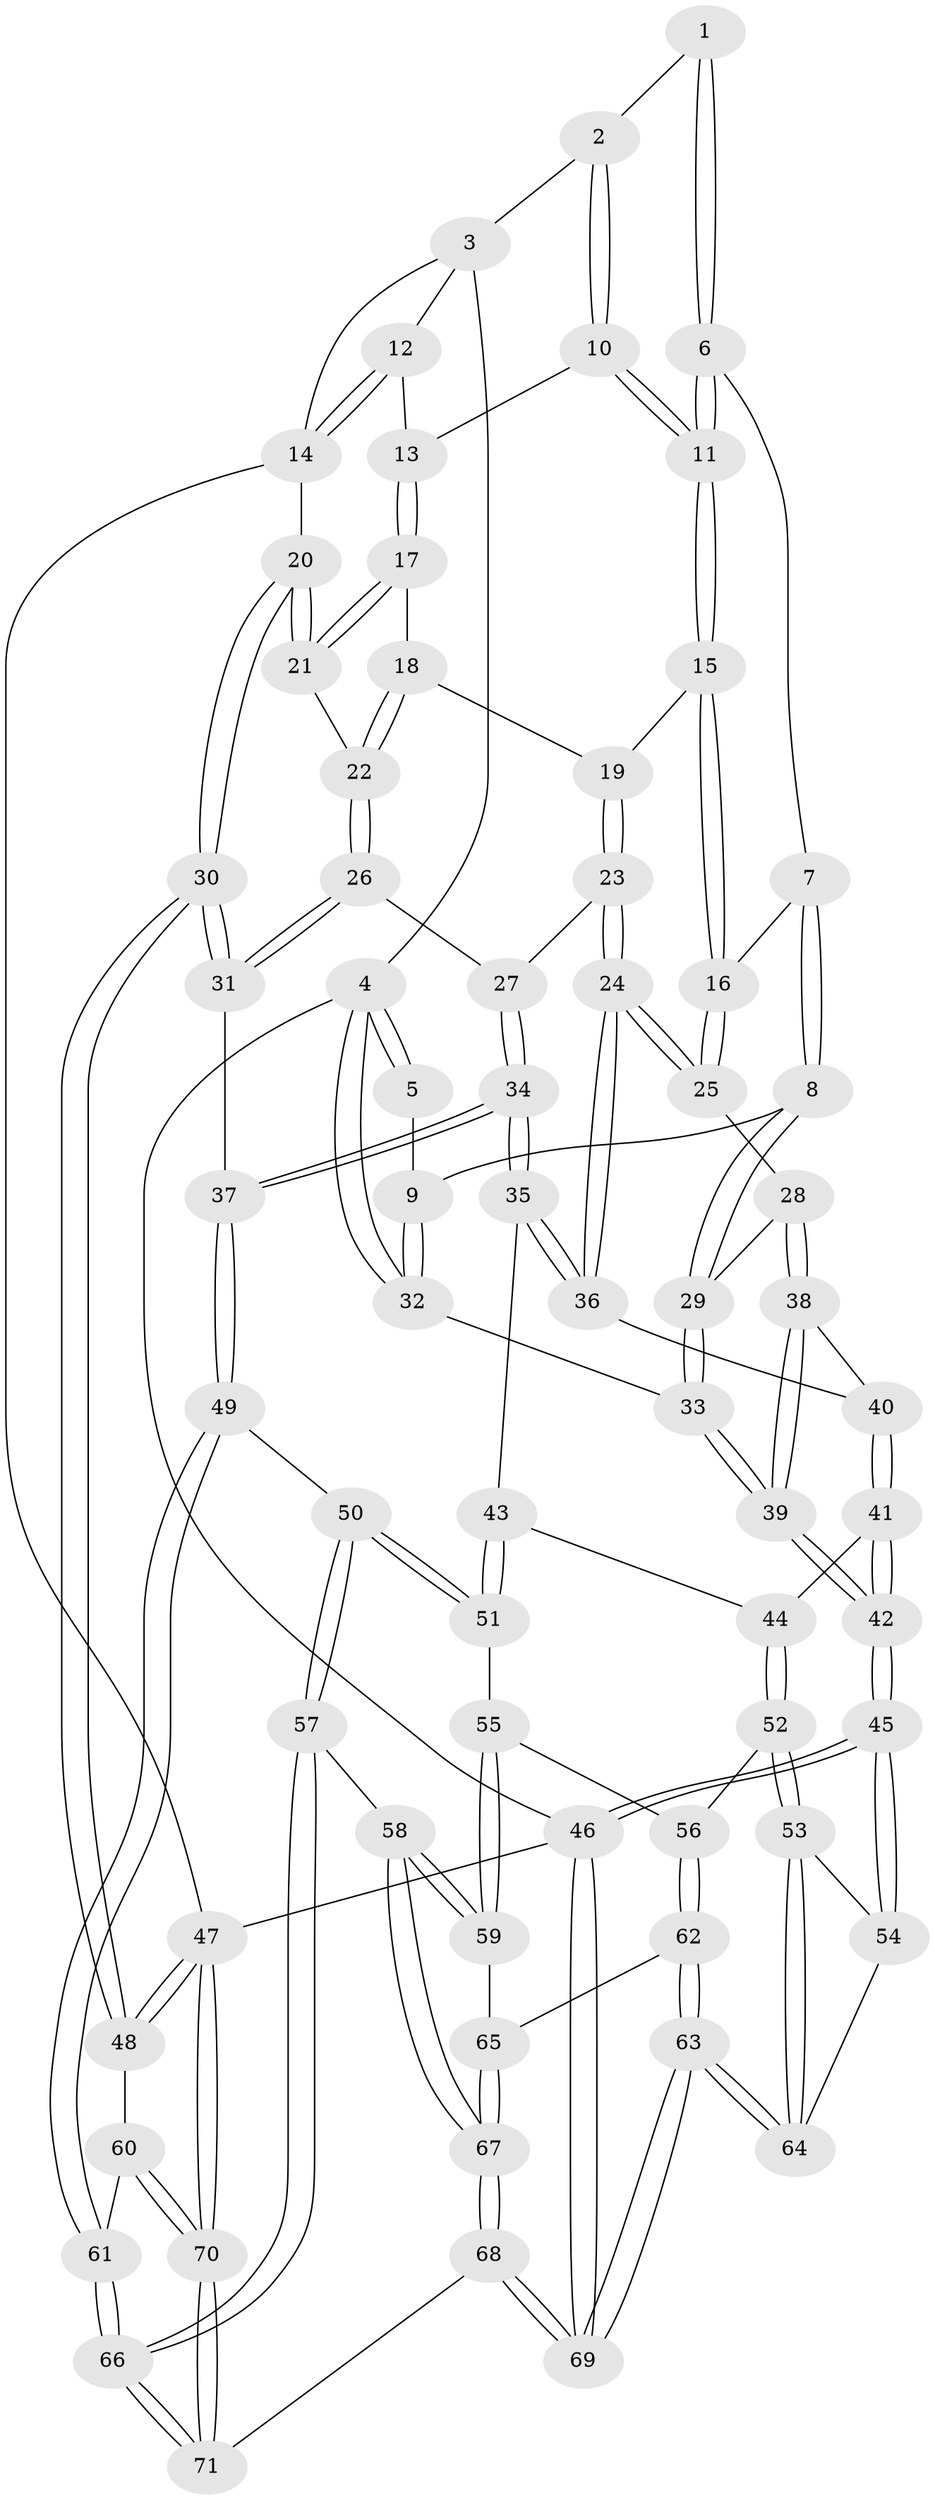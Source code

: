 // Generated by graph-tools (version 1.1) at 2025/11/02/27/25 16:11:55]
// undirected, 71 vertices, 174 edges
graph export_dot {
graph [start="1"]
  node [color=gray90,style=filled];
  1 [pos="+0.4369020632119552+0"];
  2 [pos="+0.6700195885248639+0"];
  3 [pos="+0.7534918991003137+0"];
  4 [pos="+0+0"];
  5 [pos="+0.00611757713881871+0"];
  6 [pos="+0.3910690349402768+0.04738260462948035"];
  7 [pos="+0.33083714291183414+0.1248300399720161"];
  8 [pos="+0.2148898770045949+0.2391636509916939"];
  9 [pos="+0.2128268155464732+0.23781833089199766"];
  10 [pos="+0.634495487264983+0.1274830433776192"];
  11 [pos="+0.5508374279951476+0.23801851938124935"];
  12 [pos="+0.8425569361799946+0.1012685362641032"];
  13 [pos="+0.7385625929945062+0.21767591453996318"];
  14 [pos="+1+0.37954013252739394"];
  15 [pos="+0.5499359684859977+0.2549050091170303"];
  16 [pos="+0.5036084350531459+0.29436119106608866"];
  17 [pos="+0.7380692384981957+0.26805641020568327"];
  18 [pos="+0.6760125017601516+0.2852979803942088"];
  19 [pos="+0.6199661048717+0.2935118706809349"];
  20 [pos="+1+0.4395442596903138"];
  21 [pos="+0.8073510389733659+0.3270109489030053"];
  22 [pos="+0.7027955915789051+0.384272430103066"];
  23 [pos="+0.6366613587902152+0.3819642728323195"];
  24 [pos="+0.504872772607838+0.46321635158587365"];
  25 [pos="+0.45176990266604916+0.355495278090311"];
  26 [pos="+0.6903360430705932+0.3956350576325953"];
  27 [pos="+0.6406303313504178+0.3850694578624387"];
  28 [pos="+0.24828190602683858+0.33212647420509"];
  29 [pos="+0.23098688457260677+0.301026256825508"];
  30 [pos="+1+0.5876913377993165"];
  31 [pos="+0.791976922623561+0.6256390399454189"];
  32 [pos="+0+0.13316240925114967"];
  33 [pos="+0+0.47916139727299206"];
  34 [pos="+0.6603095971695395+0.6607444065026695"];
  35 [pos="+0.584848178548345+0.6153299859212442"];
  36 [pos="+0.5146742589786261+0.5354278911366116"];
  37 [pos="+0.6665003327226082+0.6654349854261133"];
  38 [pos="+0.2253806688326012+0.47972717677207705"];
  39 [pos="+0+0.511685925758227"];
  40 [pos="+0.2512113443366827+0.5619997114546709"];
  41 [pos="+0.2332314854696795+0.6499965611116502"];
  42 [pos="+0+0.6914668584131684"];
  43 [pos="+0.33414533454288736+0.7133265352063785"];
  44 [pos="+0.2536027880641005+0.6939142927249695"];
  45 [pos="+0+0.7117742207022206"];
  46 [pos="+0+1"];
  47 [pos="+1+1"];
  48 [pos="+1+0.8587072955339043"];
  49 [pos="+0.6368332631752279+0.7511462633175158"];
  50 [pos="+0.5943059228724382+0.8029562063145176"];
  51 [pos="+0.4372739460869721+0.8118163824538623"];
  52 [pos="+0.24030865072418597+0.7524028066296468"];
  53 [pos="+0.19042174437831702+0.8234648240174838"];
  54 [pos="+0+0.7525872381687657"];
  55 [pos="+0.4302438879026078+0.8213700131118489"];
  56 [pos="+0.32321278003192616+0.8627817097768579"];
  57 [pos="+0.5814666523127093+0.8726470099447156"];
  58 [pos="+0.46750801367396233+0.9454927796973598"];
  59 [pos="+0.41313395660626057+0.8841780462083837"];
  60 [pos="+0.7774806940246052+0.9218417341090385"];
  61 [pos="+0.7659949521288141+0.9181990527011124"];
  62 [pos="+0.3299761528831642+0.9226183136186553"];
  63 [pos="+0.15323606761777675+1"];
  64 [pos="+0.17047382060617305+0.8984115640871099"];
  65 [pos="+0.35584497811013854+0.9290000618395376"];
  66 [pos="+0.630593233899394+1"];
  67 [pos="+0.4288362921947006+1"];
  68 [pos="+0.43943165882653434+1"];
  69 [pos="+0.010559871194713934+1"];
  70 [pos="+0.873328785492306+1"];
  71 [pos="+0.6238572491280149+1"];
  1 -- 2;
  1 -- 6;
  1 -- 6;
  2 -- 3;
  2 -- 10;
  2 -- 10;
  3 -- 4;
  3 -- 12;
  3 -- 14;
  4 -- 5;
  4 -- 5;
  4 -- 32;
  4 -- 32;
  4 -- 46;
  5 -- 9;
  6 -- 7;
  6 -- 11;
  6 -- 11;
  7 -- 8;
  7 -- 8;
  7 -- 16;
  8 -- 9;
  8 -- 29;
  8 -- 29;
  9 -- 32;
  9 -- 32;
  10 -- 11;
  10 -- 11;
  10 -- 13;
  11 -- 15;
  11 -- 15;
  12 -- 13;
  12 -- 14;
  12 -- 14;
  13 -- 17;
  13 -- 17;
  14 -- 20;
  14 -- 47;
  15 -- 16;
  15 -- 16;
  15 -- 19;
  16 -- 25;
  16 -- 25;
  17 -- 18;
  17 -- 21;
  17 -- 21;
  18 -- 19;
  18 -- 22;
  18 -- 22;
  19 -- 23;
  19 -- 23;
  20 -- 21;
  20 -- 21;
  20 -- 30;
  20 -- 30;
  21 -- 22;
  22 -- 26;
  22 -- 26;
  23 -- 24;
  23 -- 24;
  23 -- 27;
  24 -- 25;
  24 -- 25;
  24 -- 36;
  24 -- 36;
  25 -- 28;
  26 -- 27;
  26 -- 31;
  26 -- 31;
  27 -- 34;
  27 -- 34;
  28 -- 29;
  28 -- 38;
  28 -- 38;
  29 -- 33;
  29 -- 33;
  30 -- 31;
  30 -- 31;
  30 -- 48;
  30 -- 48;
  31 -- 37;
  32 -- 33;
  33 -- 39;
  33 -- 39;
  34 -- 35;
  34 -- 35;
  34 -- 37;
  34 -- 37;
  35 -- 36;
  35 -- 36;
  35 -- 43;
  36 -- 40;
  37 -- 49;
  37 -- 49;
  38 -- 39;
  38 -- 39;
  38 -- 40;
  39 -- 42;
  39 -- 42;
  40 -- 41;
  40 -- 41;
  41 -- 42;
  41 -- 42;
  41 -- 44;
  42 -- 45;
  42 -- 45;
  43 -- 44;
  43 -- 51;
  43 -- 51;
  44 -- 52;
  44 -- 52;
  45 -- 46;
  45 -- 46;
  45 -- 54;
  45 -- 54;
  46 -- 69;
  46 -- 69;
  46 -- 47;
  47 -- 48;
  47 -- 48;
  47 -- 70;
  47 -- 70;
  48 -- 60;
  49 -- 50;
  49 -- 61;
  49 -- 61;
  50 -- 51;
  50 -- 51;
  50 -- 57;
  50 -- 57;
  51 -- 55;
  52 -- 53;
  52 -- 53;
  52 -- 56;
  53 -- 54;
  53 -- 64;
  53 -- 64;
  54 -- 64;
  55 -- 56;
  55 -- 59;
  55 -- 59;
  56 -- 62;
  56 -- 62;
  57 -- 58;
  57 -- 66;
  57 -- 66;
  58 -- 59;
  58 -- 59;
  58 -- 67;
  58 -- 67;
  59 -- 65;
  60 -- 61;
  60 -- 70;
  60 -- 70;
  61 -- 66;
  61 -- 66;
  62 -- 63;
  62 -- 63;
  62 -- 65;
  63 -- 64;
  63 -- 64;
  63 -- 69;
  63 -- 69;
  65 -- 67;
  65 -- 67;
  66 -- 71;
  66 -- 71;
  67 -- 68;
  67 -- 68;
  68 -- 69;
  68 -- 69;
  68 -- 71;
  70 -- 71;
  70 -- 71;
}
